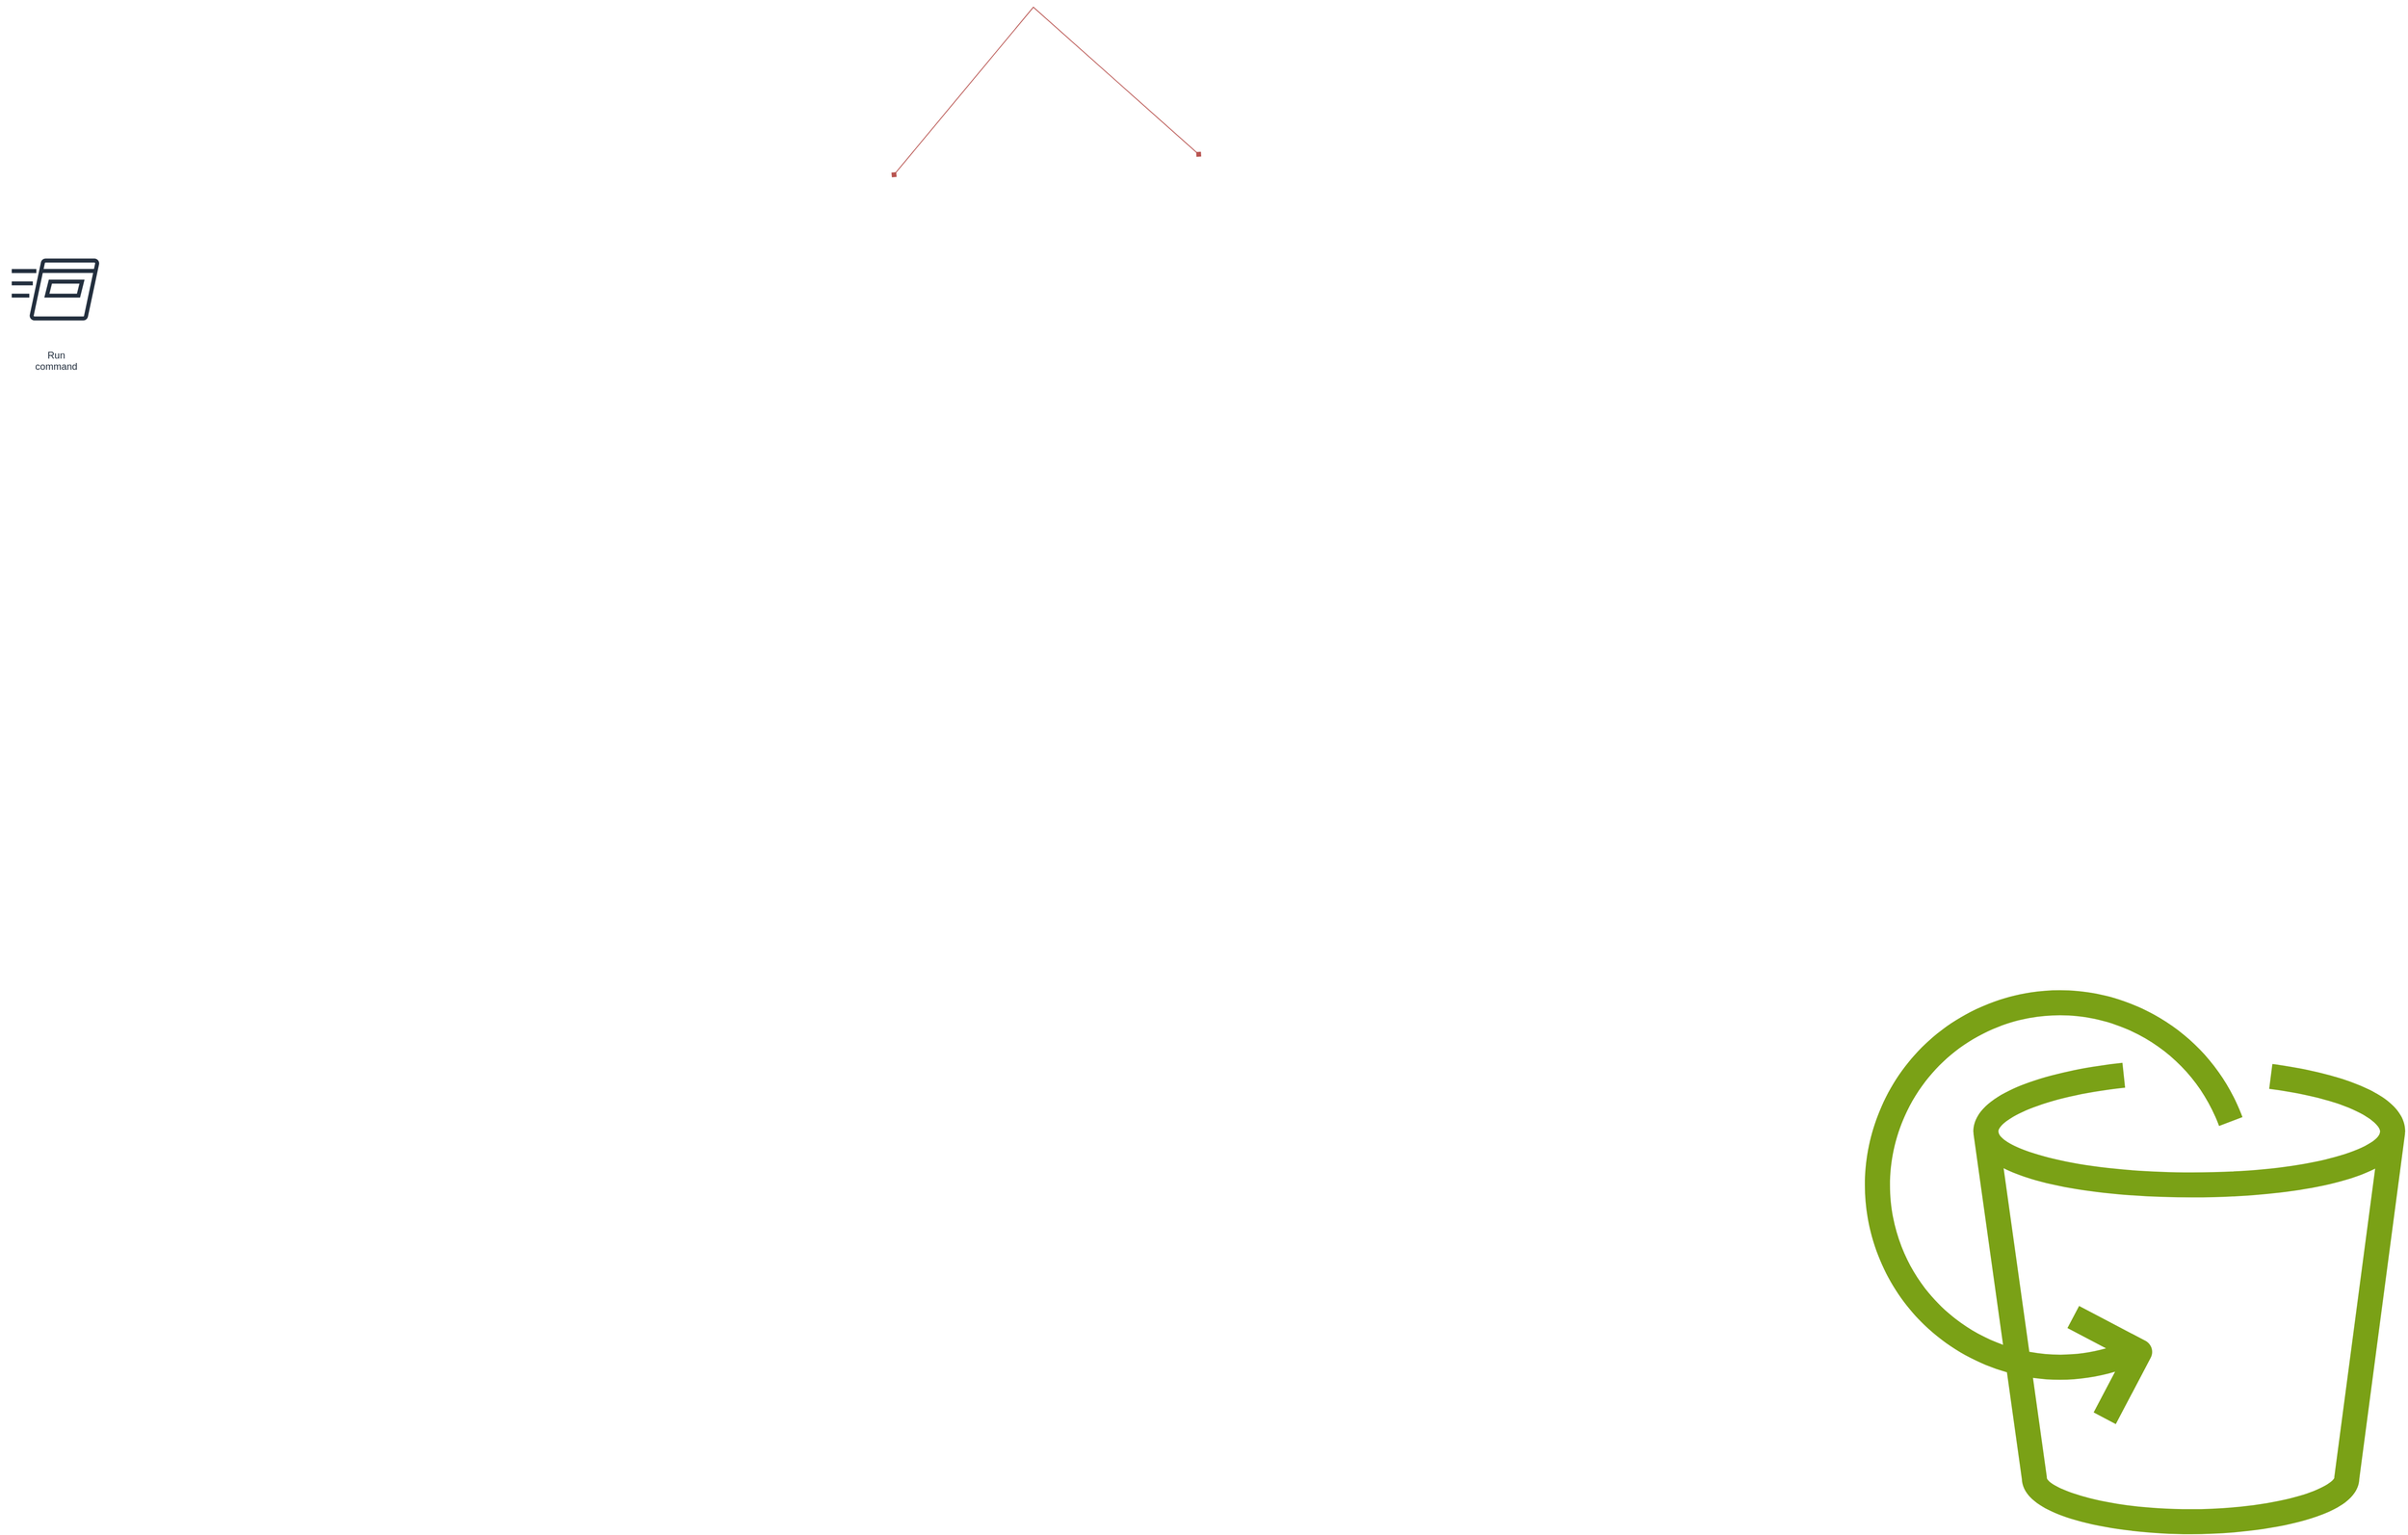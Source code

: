 <mxfile version="24.0.7" type="github" pages="2">
  <diagram name="Page-1" id="4yYHArnrtynO087Kgy8o">
    <mxGraphModel dx="4510" dy="1953" grid="0" gridSize="10" guides="1" tooltips="1" connect="1" arrows="1" fold="1" page="0" pageScale="1" pageWidth="850" pageHeight="1100" math="0" shadow="0">
      <root>
        <mxCell id="0" />
        <mxCell id="1" parent="0" />
        <mxCell id="edjWUa_VjWjp11sONtuQ-2" style="rounded=0;orthogonalLoop=1;jettySize=auto;html=1;shadow=0;flowAnimation=0;flowAnimationDirection=normal;flowAnimationTimingFunction=linear;flowAnimationDuration=500;deletable=0;noJump=0;ignoreEdge=0;metaEdit=0;backgroundOutline=0;fixDash=0;elbow=vertical;startArrow=diamond;startFill=1;endArrow=diamond;endFill=1;fillColor=#f8cecc;strokeColor=#b85450;" parent="1" edge="1">
          <mxGeometry relative="1" as="geometry">
            <mxPoint x="-1360" y="-200" as="targetPoint" />
            <mxPoint x="-973" y="-226" as="sourcePoint" />
            <Array as="points">
              <mxPoint x="-1183" y="-413" />
            </Array>
          </mxGeometry>
        </mxCell>
        <mxCell id="MyD3jom91IR0AbVZu7Pq-1" value="Run&#xa;command" style="sketch=0;outlineConnect=0;fontColor=#232F3E;gradientColor=none;strokeColor=#232F3E;fillColor=#ffffff;dashed=0;verticalLabelPosition=bottom;verticalAlign=top;align=center;html=1;fontSize=12;fontStyle=0;aspect=fixed;shape=mxgraph.aws4.resourceIcon;resIcon=mxgraph.aws4.run_command;" parent="1" vertex="1">
          <mxGeometry x="-2475" y="-128" width="137" height="137" as="geometry" />
        </mxCell>
        <mxCell id="85kLrdTVUX0SyqyYNL8v-2" value="" style="sketch=0;outlineConnect=0;fontColor=#232F3E;gradientColor=none;fillColor=#7AA116;strokeColor=none;dashed=0;verticalLabelPosition=bottom;verticalAlign=top;align=center;html=1;fontSize=12;fontStyle=0;aspect=fixed;pointerEvents=1;shape=mxgraph.aws4.backup_aws_backup_support_for_amazon_s3;" parent="1" vertex="1">
          <mxGeometry x="-152" y="811" width="688" height="688" as="geometry" />
        </mxCell>
      </root>
    </mxGraphModel>
  </diagram>
  <diagram id="nhjVMy8eFHXANsjnAsLQ" name="Page-2">
    <mxGraphModel dx="1120" dy="806" grid="1" gridSize="10" guides="1" tooltips="1" connect="1" arrows="1" fold="1" page="1" pageScale="1" pageWidth="850" pageHeight="1100" math="0" shadow="0">
      <root>
        <mxCell id="0" />
        <mxCell id="1" parent="0" />
      </root>
    </mxGraphModel>
  </diagram>
</mxfile>
